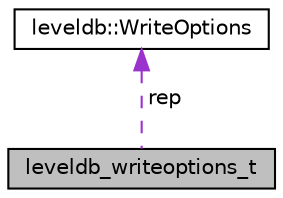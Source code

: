digraph "leveldb_writeoptions_t"
{
 // LATEX_PDF_SIZE
  edge [fontname="Helvetica",fontsize="10",labelfontname="Helvetica",labelfontsize="10"];
  node [fontname="Helvetica",fontsize="10",shape=record];
  Node1 [label="leveldb_writeoptions_t",height=0.2,width=0.4,color="black", fillcolor="grey75", style="filled", fontcolor="black",tooltip=" "];
  Node2 -> Node1 [dir="back",color="darkorchid3",fontsize="10",style="dashed",label=" rep" ,fontname="Helvetica"];
  Node2 [label="leveldb::WriteOptions",height=0.2,width=0.4,color="black", fillcolor="white", style="filled",URL="$structleveldb_1_1_write_options.html",tooltip=" "];
}
